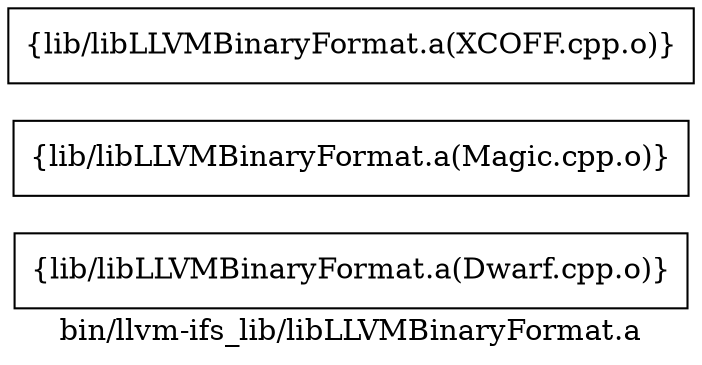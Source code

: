 digraph "bin/llvm-ifs_lib/libLLVMBinaryFormat.a" {
	label="bin/llvm-ifs_lib/libLLVMBinaryFormat.a";
	rankdir=LR;

	Node0x55a0f2e49b78 [shape=record,shape=box,group=0,label="{lib/libLLVMBinaryFormat.a(Dwarf.cpp.o)}"];
	Node0x55a0f2e4d4a8 [shape=record,shape=box,group=0,label="{lib/libLLVMBinaryFormat.a(Magic.cpp.o)}"];
	Node0x55a0f2e49268 [shape=record,shape=box,group=0,label="{lib/libLLVMBinaryFormat.a(XCOFF.cpp.o)}"];
}
